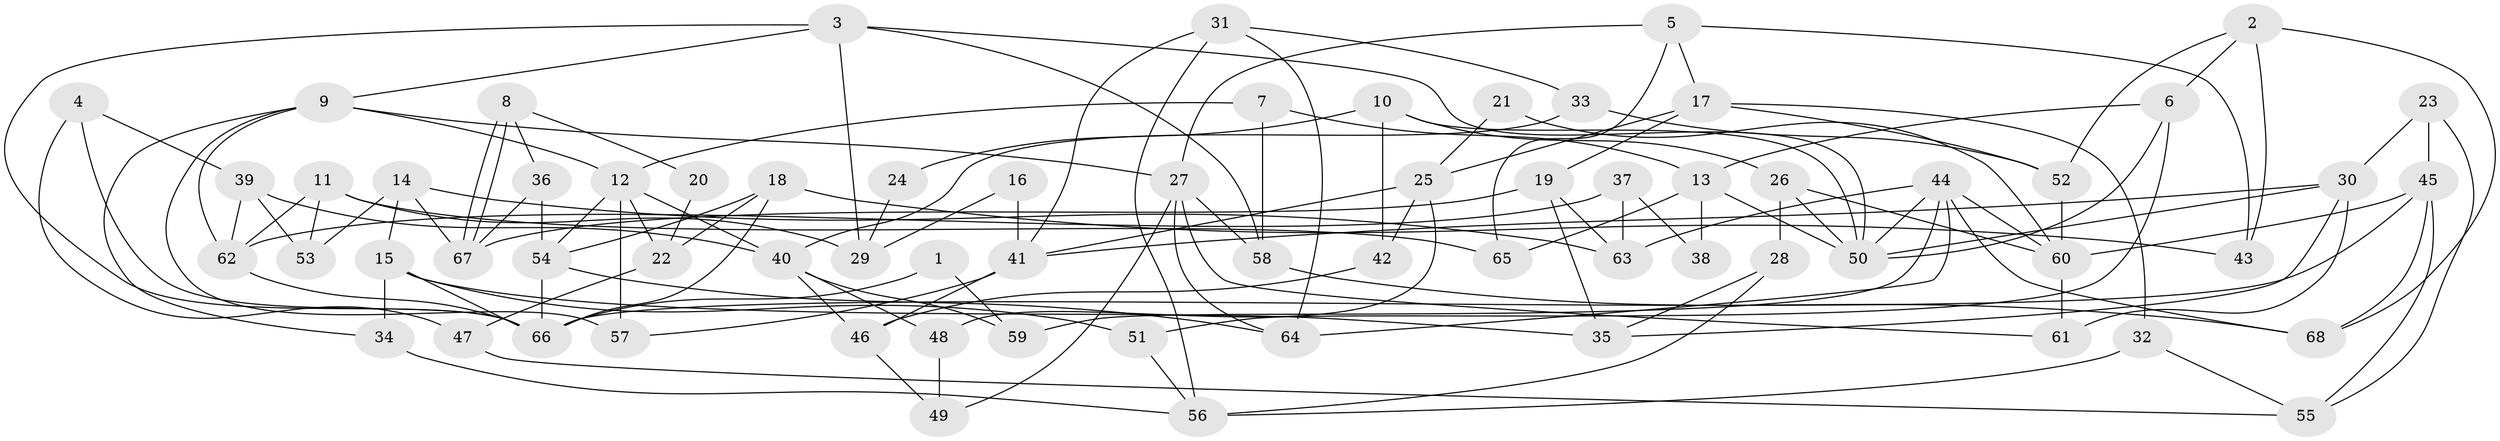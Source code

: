 // Generated by graph-tools (version 1.1) at 2025/14/03/09/25 04:14:59]
// undirected, 68 vertices, 136 edges
graph export_dot {
graph [start="1"]
  node [color=gray90,style=filled];
  1;
  2;
  3;
  4;
  5;
  6;
  7;
  8;
  9;
  10;
  11;
  12;
  13;
  14;
  15;
  16;
  17;
  18;
  19;
  20;
  21;
  22;
  23;
  24;
  25;
  26;
  27;
  28;
  29;
  30;
  31;
  32;
  33;
  34;
  35;
  36;
  37;
  38;
  39;
  40;
  41;
  42;
  43;
  44;
  45;
  46;
  47;
  48;
  49;
  50;
  51;
  52;
  53;
  54;
  55;
  56;
  57;
  58;
  59;
  60;
  61;
  62;
  63;
  64;
  65;
  66;
  67;
  68;
  1 -- 59;
  1 -- 66;
  2 -- 6;
  2 -- 43;
  2 -- 52;
  2 -- 68;
  3 -- 58;
  3 -- 66;
  3 -- 9;
  3 -- 29;
  3 -- 50;
  4 -- 39;
  4 -- 47;
  4 -- 66;
  5 -- 17;
  5 -- 27;
  5 -- 43;
  5 -- 65;
  6 -- 51;
  6 -- 50;
  6 -- 13;
  7 -- 58;
  7 -- 13;
  7 -- 12;
  8 -- 67;
  8 -- 67;
  8 -- 36;
  8 -- 20;
  9 -- 27;
  9 -- 12;
  9 -- 34;
  9 -- 57;
  9 -- 62;
  10 -- 42;
  10 -- 26;
  10 -- 24;
  10 -- 50;
  11 -- 62;
  11 -- 65;
  11 -- 29;
  11 -- 53;
  12 -- 22;
  12 -- 40;
  12 -- 54;
  12 -- 57;
  13 -- 50;
  13 -- 38;
  13 -- 65;
  14 -- 53;
  14 -- 15;
  14 -- 63;
  14 -- 67;
  15 -- 34;
  15 -- 35;
  15 -- 51;
  15 -- 66;
  16 -- 41;
  16 -- 29;
  17 -- 19;
  17 -- 52;
  17 -- 25;
  17 -- 32;
  18 -- 54;
  18 -- 66;
  18 -- 22;
  18 -- 43;
  19 -- 67;
  19 -- 63;
  19 -- 35;
  20 -- 22;
  21 -- 60;
  21 -- 25;
  22 -- 47;
  23 -- 30;
  23 -- 45;
  23 -- 55;
  24 -- 29;
  25 -- 41;
  25 -- 42;
  25 -- 48;
  26 -- 50;
  26 -- 60;
  26 -- 28;
  27 -- 49;
  27 -- 61;
  27 -- 58;
  27 -- 64;
  28 -- 56;
  28 -- 35;
  30 -- 35;
  30 -- 50;
  30 -- 41;
  30 -- 61;
  31 -- 64;
  31 -- 41;
  31 -- 33;
  31 -- 56;
  32 -- 55;
  32 -- 56;
  33 -- 52;
  33 -- 40;
  34 -- 56;
  36 -- 67;
  36 -- 54;
  37 -- 62;
  37 -- 63;
  37 -- 38;
  39 -- 62;
  39 -- 40;
  39 -- 53;
  40 -- 46;
  40 -- 48;
  40 -- 59;
  41 -- 57;
  41 -- 46;
  42 -- 46;
  44 -- 64;
  44 -- 50;
  44 -- 59;
  44 -- 60;
  44 -- 63;
  44 -- 68;
  45 -- 68;
  45 -- 66;
  45 -- 55;
  45 -- 60;
  46 -- 49;
  47 -- 55;
  48 -- 49;
  51 -- 56;
  52 -- 60;
  54 -- 66;
  54 -- 64;
  58 -- 68;
  60 -- 61;
  62 -- 66;
}
